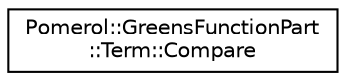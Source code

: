 digraph "Graphical Class Hierarchy"
{
  edge [fontname="Helvetica",fontsize="10",labelfontname="Helvetica",labelfontsize="10"];
  node [fontname="Helvetica",fontsize="10",shape=record];
  rankdir="LR";
  Node0 [label="Pomerol::GreensFunctionPart\l::Term::Compare",height=0.2,width=0.4,color="black", fillcolor="white", style="filled",URL="$struct_pomerol_1_1_greens_function_part_1_1_term_1_1_compare.html",tooltip="Comparator object for terms. "];
}
